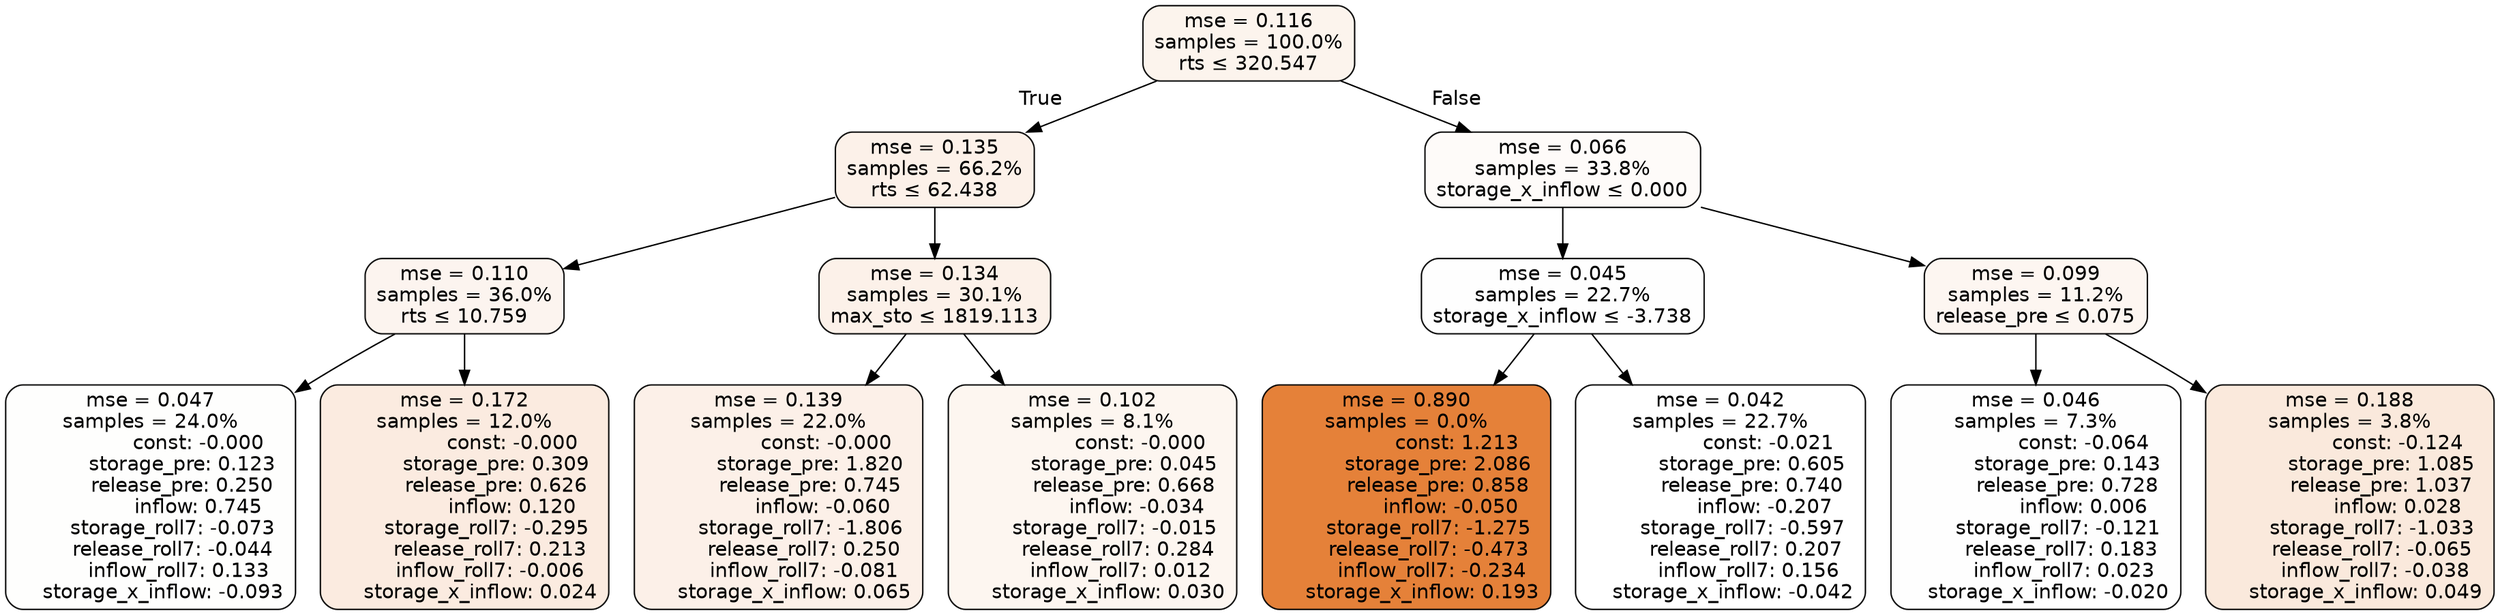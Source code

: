 digraph tree {
bgcolor="transparent"
node [shape=rectangle, style="filled, rounded", color="black", fontname=helvetica] ;
edge [fontname=helvetica] ;
	"0" [label="mse = 0.116
samples = 100.0%
rts &le; 320.547", fillcolor="#fcf4ed"]
	"1" [label="mse = 0.135
samples = 66.2%
rts &le; 62.438", fillcolor="#fcf1e9"]
	"2" [label="mse = 0.110
samples = 36.0%
rts &le; 10.759", fillcolor="#fcf4ef"]
	"3" [label="mse = 0.047
samples = 24.0%
               const: -0.000
          storage_pre: 0.123
          release_pre: 0.250
               inflow: 0.745
       storage_roll7: -0.073
       release_roll7: -0.044
         inflow_roll7: 0.133
    storage_x_inflow: -0.093", fillcolor="#fefefd"]
	"4" [label="mse = 0.172
samples = 12.0%
               const: -0.000
          storage_pre: 0.309
          release_pre: 0.626
               inflow: 0.120
       storage_roll7: -0.295
        release_roll7: 0.213
        inflow_roll7: -0.006
     storage_x_inflow: 0.024", fillcolor="#fbebe0"]
	"5" [label="mse = 0.134
samples = 30.1%
max_sto &le; 1819.113", fillcolor="#fcf1e9"]
	"6" [label="mse = 0.139
samples = 22.0%
               const: -0.000
          storage_pre: 1.820
          release_pre: 0.745
              inflow: -0.060
       storage_roll7: -1.806
        release_roll7: 0.250
        inflow_roll7: -0.081
     storage_x_inflow: 0.065", fillcolor="#fcf0e8"]
	"7" [label="mse = 0.102
samples = 8.1%
               const: -0.000
          storage_pre: 0.045
          release_pre: 0.668
              inflow: -0.034
       storage_roll7: -0.015
        release_roll7: 0.284
         inflow_roll7: 0.012
     storage_x_inflow: 0.030", fillcolor="#fdf6f0"]
	"8" [label="mse = 0.066
samples = 33.8%
storage_x_inflow &le; 0.000", fillcolor="#fefbf9"]
	"9" [label="mse = 0.045
samples = 22.7%
storage_x_inflow &le; -3.738", fillcolor="#fefefe"]
	"10" [label="mse = 0.890
samples = 0.0%
                const: 1.213
          storage_pre: 2.086
          release_pre: 0.858
              inflow: -0.050
       storage_roll7: -1.275
       release_roll7: -0.473
        inflow_roll7: -0.234
     storage_x_inflow: 0.193", fillcolor="#e58139"]
	"11" [label="mse = 0.042
samples = 22.7%
               const: -0.021
          storage_pre: 0.605
          release_pre: 0.740
              inflow: -0.207
       storage_roll7: -0.597
        release_roll7: 0.207
         inflow_roll7: 0.156
    storage_x_inflow: -0.042", fillcolor="#ffffff"]
	"12" [label="mse = 0.099
samples = 11.2%
release_pre &le; 0.075", fillcolor="#fdf6f1"]
	"13" [label="mse = 0.046
samples = 7.3%
               const: -0.064
          storage_pre: 0.143
          release_pre: 0.728
               inflow: 0.006
       storage_roll7: -0.121
        release_roll7: 0.183
         inflow_roll7: 0.023
    storage_x_inflow: -0.020", fillcolor="#fefefe"]
	"14" [label="mse = 0.188
samples = 3.8%
               const: -0.124
          storage_pre: 1.085
          release_pre: 1.037
               inflow: 0.028
       storage_roll7: -1.033
       release_roll7: -0.065
        inflow_roll7: -0.038
     storage_x_inflow: 0.049", fillcolor="#fae9dc"]

	"0" -> "1" [labeldistance=2.5, labelangle=45, headlabel="True"]
	"1" -> "2"
	"2" -> "3"
	"2" -> "4"
	"1" -> "5"
	"5" -> "6"
	"5" -> "7"
	"0" -> "8" [labeldistance=2.5, labelangle=-45, headlabel="False"]
	"8" -> "9"
	"9" -> "10"
	"9" -> "11"
	"8" -> "12"
	"12" -> "13"
	"12" -> "14"
}